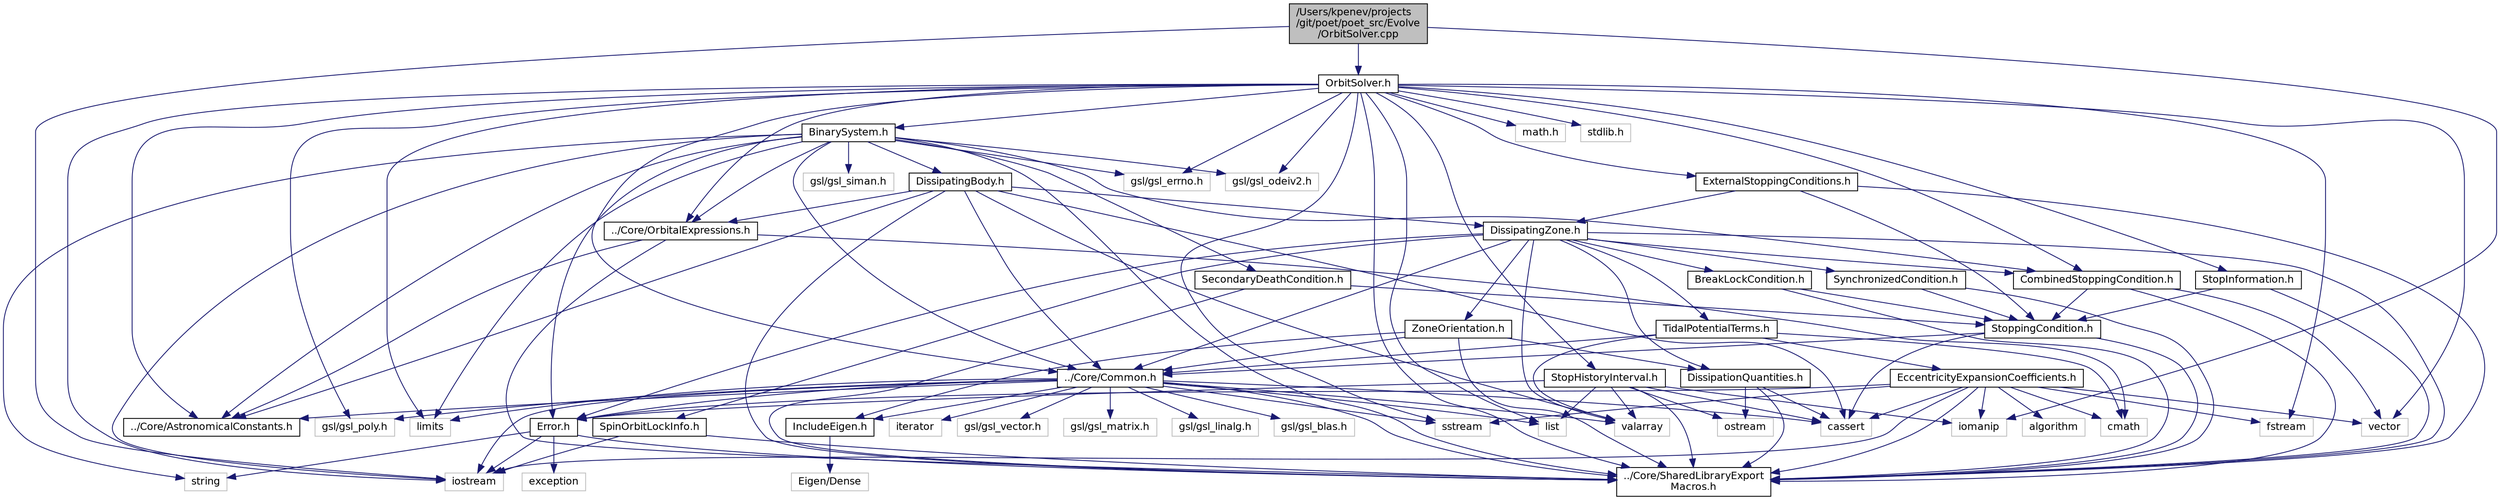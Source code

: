 digraph "/Users/kpenev/projects/git/poet/poet_src/Evolve/OrbitSolver.cpp"
{
 // INTERACTIVE_SVG=YES
  edge [fontname="Helvetica",fontsize="12",labelfontname="Helvetica",labelfontsize="12"];
  node [fontname="Helvetica",fontsize="12",shape=record];
  Node0 [label="/Users/kpenev/projects\l/git/poet/poet_src/Evolve\l/OrbitSolver.cpp",height=0.2,width=0.4,color="black", fillcolor="grey75", style="filled", fontcolor="black"];
  Node0 -> Node1 [color="midnightblue",fontsize="12",style="solid",fontname="Helvetica"];
  Node1 [label="OrbitSolver.h",height=0.2,width=0.4,color="black", fillcolor="white", style="filled",URL="$OrbitSolver_8h.html",tooltip="Defines the OrbitSolver class, the various stopping conditions and a number of other classes used whi..."];
  Node1 -> Node2 [color="midnightblue",fontsize="12",style="solid",fontname="Helvetica"];
  Node2 [label="../Core/SharedLibraryExport\lMacros.h",height=0.2,width=0.4,color="black", fillcolor="white", style="filled",URL="$SharedLibraryExportMacros_8h_source.html"];
  Node1 -> Node3 [color="midnightblue",fontsize="12",style="solid",fontname="Helvetica"];
  Node3 [label="../Core/AstronomicalConstants.h",height=0.2,width=0.4,color="black", fillcolor="white", style="filled",URL="$AstronomicalConstants_8h.html",tooltip="Defines various astronomical constants. "];
  Node1 -> Node4 [color="midnightblue",fontsize="12",style="solid",fontname="Helvetica"];
  Node4 [label="../Core/Common.h",height=0.2,width=0.4,color="black", fillcolor="white", style="filled",URL="$Core_2Common_8h.html",tooltip="Declaration of some general purpose utilities. "];
  Node4 -> Node5 [color="midnightblue",fontsize="12",style="solid",fontname="Helvetica"];
  Node5 [label="list",height=0.2,width=0.4,color="grey75", fillcolor="white", style="filled"];
  Node4 -> Node6 [color="midnightblue",fontsize="12",style="solid",fontname="Helvetica"];
  Node6 [label="valarray",height=0.2,width=0.4,color="grey75", fillcolor="white", style="filled"];
  Node4 -> Node7 [color="midnightblue",fontsize="12",style="solid",fontname="Helvetica"];
  Node7 [label="limits",height=0.2,width=0.4,color="grey75", fillcolor="white", style="filled"];
  Node4 -> Node8 [color="midnightblue",fontsize="12",style="solid",fontname="Helvetica"];
  Node8 [label="sstream",height=0.2,width=0.4,color="grey75", fillcolor="white", style="filled"];
  Node4 -> Node9 [color="midnightblue",fontsize="12",style="solid",fontname="Helvetica"];
  Node9 [label="iostream",height=0.2,width=0.4,color="grey75", fillcolor="white", style="filled"];
  Node4 -> Node10 [color="midnightblue",fontsize="12",style="solid",fontname="Helvetica"];
  Node10 [label="iterator",height=0.2,width=0.4,color="grey75", fillcolor="white", style="filled"];
  Node4 -> Node11 [color="midnightblue",fontsize="12",style="solid",fontname="Helvetica"];
  Node11 [label="gsl/gsl_vector.h",height=0.2,width=0.4,color="grey75", fillcolor="white", style="filled"];
  Node4 -> Node12 [color="midnightblue",fontsize="12",style="solid",fontname="Helvetica"];
  Node12 [label="gsl/gsl_matrix.h",height=0.2,width=0.4,color="grey75", fillcolor="white", style="filled"];
  Node4 -> Node13 [color="midnightblue",fontsize="12",style="solid",fontname="Helvetica"];
  Node13 [label="gsl/gsl_linalg.h",height=0.2,width=0.4,color="grey75", fillcolor="white", style="filled"];
  Node4 -> Node14 [color="midnightblue",fontsize="12",style="solid",fontname="Helvetica"];
  Node14 [label="gsl/gsl_blas.h",height=0.2,width=0.4,color="grey75", fillcolor="white", style="filled"];
  Node4 -> Node15 [color="midnightblue",fontsize="12",style="solid",fontname="Helvetica"];
  Node15 [label="gsl/gsl_poly.h",height=0.2,width=0.4,color="grey75", fillcolor="white", style="filled"];
  Node4 -> Node16 [color="midnightblue",fontsize="12",style="solid",fontname="Helvetica"];
  Node16 [label="cassert",height=0.2,width=0.4,color="grey75", fillcolor="white", style="filled"];
  Node4 -> Node2 [color="midnightblue",fontsize="12",style="solid",fontname="Helvetica"];
  Node4 -> Node17 [color="midnightblue",fontsize="12",style="solid",fontname="Helvetica"];
  Node17 [label="Error.h",height=0.2,width=0.4,color="black", fillcolor="white", style="filled",URL="$Error_8h.html",tooltip="Defines the exception hierarchy used by this code. "];
  Node17 -> Node2 [color="midnightblue",fontsize="12",style="solid",fontname="Helvetica"];
  Node17 -> Node9 [color="midnightblue",fontsize="12",style="solid",fontname="Helvetica"];
  Node17 -> Node18 [color="midnightblue",fontsize="12",style="solid",fontname="Helvetica"];
  Node18 [label="exception",height=0.2,width=0.4,color="grey75", fillcolor="white", style="filled"];
  Node17 -> Node19 [color="midnightblue",fontsize="12",style="solid",fontname="Helvetica"];
  Node19 [label="string",height=0.2,width=0.4,color="grey75", fillcolor="white", style="filled"];
  Node4 -> Node3 [color="midnightblue",fontsize="12",style="solid",fontname="Helvetica"];
  Node4 -> Node20 [color="midnightblue",fontsize="12",style="solid",fontname="Helvetica"];
  Node20 [label="IncludeEigen.h",height=0.2,width=0.4,color="black", fillcolor="white", style="filled",URL="$IncludeEigen_8h_source.html"];
  Node20 -> Node21 [color="midnightblue",fontsize="12",style="solid",fontname="Helvetica"];
  Node21 [label="Eigen/Dense",height=0.2,width=0.4,color="grey75", fillcolor="white", style="filled"];
  Node1 -> Node22 [color="midnightblue",fontsize="12",style="solid",fontname="Helvetica"];
  Node22 [label="../Core/OrbitalExpressions.h",height=0.2,width=0.4,color="black", fillcolor="white", style="filled",URL="$OrbitalExpressions_8h.html",tooltip="A collection of functions which calculate various quantities for two body orbits. ..."];
  Node22 -> Node2 [color="midnightblue",fontsize="12",style="solid",fontname="Helvetica"];
  Node22 -> Node23 [color="midnightblue",fontsize="12",style="solid",fontname="Helvetica"];
  Node23 [label="cmath",height=0.2,width=0.4,color="grey75", fillcolor="white", style="filled"];
  Node22 -> Node3 [color="midnightblue",fontsize="12",style="solid",fontname="Helvetica"];
  Node1 -> Node24 [color="midnightblue",fontsize="12",style="solid",fontname="Helvetica"];
  Node24 [label="BinarySystem.h",height=0.2,width=0.4,color="black", fillcolor="white", style="filled",URL="$BinarySystem_8h.html",tooltip="Defines the BinarySystem class. "];
  Node24 -> Node2 [color="midnightblue",fontsize="12",style="solid",fontname="Helvetica"];
  Node24 -> Node25 [color="midnightblue",fontsize="12",style="solid",fontname="Helvetica"];
  Node25 [label="DissipatingBody.h",height=0.2,width=0.4,color="black", fillcolor="white", style="filled",URL="$DissipatingBody_8h.html",tooltip="Declares the DissipatingBody class. "];
  Node25 -> Node2 [color="midnightblue",fontsize="12",style="solid",fontname="Helvetica"];
  Node25 -> Node26 [color="midnightblue",fontsize="12",style="solid",fontname="Helvetica"];
  Node26 [label="DissipatingZone.h",height=0.2,width=0.4,color="black", fillcolor="white", style="filled",URL="$DissipatingZone_8h.html",tooltip="Declares a class representing one zone of a body dissipative to tidal distortions. "];
  Node26 -> Node27 [color="midnightblue",fontsize="12",style="solid",fontname="Helvetica"];
  Node27 [label="ZoneOrientation.h",height=0.2,width=0.4,color="black", fillcolor="white", style="filled",URL="$ZoneOrientation_8h.html",tooltip="Declares a class for orientations of zones of DissipatingBody objects. "];
  Node27 -> Node2 [color="midnightblue",fontsize="12",style="solid",fontname="Helvetica"];
  Node27 -> Node28 [color="midnightblue",fontsize="12",style="solid",fontname="Helvetica"];
  Node28 [label="DissipationQuantities.h",height=0.2,width=0.4,color="black", fillcolor="white", style="filled",URL="$DissipationQuantities_8h.html",tooltip="Declaration of enumerations of dissipation quantities and derivatives. "];
  Node28 -> Node2 [color="midnightblue",fontsize="12",style="solid",fontname="Helvetica"];
  Node28 -> Node29 [color="midnightblue",fontsize="12",style="solid",fontname="Helvetica"];
  Node29 [label="ostream",height=0.2,width=0.4,color="grey75", fillcolor="white", style="filled"];
  Node28 -> Node16 [color="midnightblue",fontsize="12",style="solid",fontname="Helvetica"];
  Node27 -> Node4 [color="midnightblue",fontsize="12",style="solid",fontname="Helvetica"];
  Node27 -> Node20 [color="midnightblue",fontsize="12",style="solid",fontname="Helvetica"];
  Node26 -> Node2 [color="midnightblue",fontsize="12",style="solid",fontname="Helvetica"];
  Node26 -> Node17 [color="midnightblue",fontsize="12",style="solid",fontname="Helvetica"];
  Node26 -> Node30 [color="midnightblue",fontsize="12",style="solid",fontname="Helvetica"];
  Node30 [label="TidalPotentialTerms.h",height=0.2,width=0.4,color="black", fillcolor="white", style="filled",URL="$TidalPotentialTerms_8h.html",tooltip="Declare an interface for evaluating the expansion of the tidal potential. "];
  Node30 -> Node23 [color="midnightblue",fontsize="12",style="solid",fontname="Helvetica"];
  Node30 -> Node6 [color="midnightblue",fontsize="12",style="solid",fontname="Helvetica"];
  Node30 -> Node31 [color="midnightblue",fontsize="12",style="solid",fontname="Helvetica"];
  Node31 [label="EccentricityExpansionCoefficients.h",height=0.2,width=0.4,color="black", fillcolor="white", style="filled",URL="$EccentricityExpansionCoefficients_8h.html",tooltip="Declares a class which provides the [  coefficients]{InclinationEccentricity_pms1}. "];
  Node31 -> Node2 [color="midnightblue",fontsize="12",style="solid",fontname="Helvetica"];
  Node31 -> Node17 [color="midnightblue",fontsize="12",style="solid",fontname="Helvetica"];
  Node31 -> Node32 [color="midnightblue",fontsize="12",style="solid",fontname="Helvetica"];
  Node32 [label="vector",height=0.2,width=0.4,color="grey75", fillcolor="white", style="filled"];
  Node31 -> Node33 [color="midnightblue",fontsize="12",style="solid",fontname="Helvetica"];
  Node33 [label="fstream",height=0.2,width=0.4,color="grey75", fillcolor="white", style="filled"];
  Node31 -> Node34 [color="midnightblue",fontsize="12",style="solid",fontname="Helvetica"];
  Node34 [label="iomanip",height=0.2,width=0.4,color="grey75", fillcolor="white", style="filled"];
  Node31 -> Node23 [color="midnightblue",fontsize="12",style="solid",fontname="Helvetica"];
  Node31 -> Node9 [color="midnightblue",fontsize="12",style="solid",fontname="Helvetica"];
  Node31 -> Node8 [color="midnightblue",fontsize="12",style="solid",fontname="Helvetica"];
  Node31 -> Node16 [color="midnightblue",fontsize="12",style="solid",fontname="Helvetica"];
  Node31 -> Node35 [color="midnightblue",fontsize="12",style="solid",fontname="Helvetica"];
  Node35 [label="algorithm",height=0.2,width=0.4,color="grey75", fillcolor="white", style="filled"];
  Node30 -> Node4 [color="midnightblue",fontsize="12",style="solid",fontname="Helvetica"];
  Node26 -> Node28 [color="midnightblue",fontsize="12",style="solid",fontname="Helvetica"];
  Node26 -> Node36 [color="midnightblue",fontsize="12",style="solid",fontname="Helvetica"];
  Node36 [label="SpinOrbitLockInfo.h",height=0.2,width=0.4,color="black", fillcolor="white", style="filled",URL="$SpinOrbitLockInfo_8h.html",tooltip="Defines the SpinOrbitLockInfo class. "];
  Node36 -> Node2 [color="midnightblue",fontsize="12",style="solid",fontname="Helvetica"];
  Node36 -> Node9 [color="midnightblue",fontsize="12",style="solid",fontname="Helvetica"];
  Node26 -> Node37 [color="midnightblue",fontsize="12",style="solid",fontname="Helvetica"];
  Node37 [label="CombinedStoppingCondition.h",height=0.2,width=0.4,color="black", fillcolor="white", style="filled",URL="$CombinedStoppingCondition_8h.html",tooltip="Declares a class for a stopping condition that combines other stopping conditions. "];
  Node37 -> Node2 [color="midnightblue",fontsize="12",style="solid",fontname="Helvetica"];
  Node37 -> Node38 [color="midnightblue",fontsize="12",style="solid",fontname="Helvetica"];
  Node38 [label="StoppingCondition.h",height=0.2,width=0.4,color="black", fillcolor="white", style="filled",URL="$StoppingCondition_8h.html",tooltip="Defines the various stopping conditions needed by OrbitSolver. "];
  Node38 -> Node2 [color="midnightblue",fontsize="12",style="solid",fontname="Helvetica"];
  Node38 -> Node4 [color="midnightblue",fontsize="12",style="solid",fontname="Helvetica"];
  Node38 -> Node16 [color="midnightblue",fontsize="12",style="solid",fontname="Helvetica"];
  Node37 -> Node32 [color="midnightblue",fontsize="12",style="solid",fontname="Helvetica"];
  Node26 -> Node39 [color="midnightblue",fontsize="12",style="solid",fontname="Helvetica"];
  Node39 [label="BreakLockCondition.h",height=0.2,width=0.4,color="black", fillcolor="white", style="filled",URL="$BreakLockCondition_8h.html",tooltip="Declares a class for a stopping condition monitoring when a locked zone loses the lock..."];
  Node39 -> Node2 [color="midnightblue",fontsize="12",style="solid",fontname="Helvetica"];
  Node39 -> Node38 [color="midnightblue",fontsize="12",style="solid",fontname="Helvetica"];
  Node26 -> Node40 [color="midnightblue",fontsize="12",style="solid",fontname="Helvetica"];
  Node40 [label="SynchronizedCondition.h",height=0.2,width=0.4,color="black", fillcolor="white", style="filled",URL="$SynchronizedCondition_8h.html",tooltip="Declares a stopping condition monitoring spin-orbit synchronization. "];
  Node40 -> Node2 [color="midnightblue",fontsize="12",style="solid",fontname="Helvetica"];
  Node40 -> Node38 [color="midnightblue",fontsize="12",style="solid",fontname="Helvetica"];
  Node26 -> Node4 [color="midnightblue",fontsize="12",style="solid",fontname="Helvetica"];
  Node26 -> Node6 [color="midnightblue",fontsize="12",style="solid",fontname="Helvetica"];
  Node25 -> Node22 [color="midnightblue",fontsize="12",style="solid",fontname="Helvetica"];
  Node25 -> Node3 [color="midnightblue",fontsize="12",style="solid",fontname="Helvetica"];
  Node25 -> Node4 [color="midnightblue",fontsize="12",style="solid",fontname="Helvetica"];
  Node25 -> Node6 [color="midnightblue",fontsize="12",style="solid",fontname="Helvetica"];
  Node25 -> Node16 [color="midnightblue",fontsize="12",style="solid",fontname="Helvetica"];
  Node24 -> Node37 [color="midnightblue",fontsize="12",style="solid",fontname="Helvetica"];
  Node24 -> Node41 [color="midnightblue",fontsize="12",style="solid",fontname="Helvetica"];
  Node41 [label="SecondaryDeathCondition.h",height=0.2,width=0.4,color="black", fillcolor="white", style="filled",URL="$SecondaryDeathCondition_8h.html",tooltip="Declares a stopping condition class monitoring for the death of the secondary object. "];
  Node41 -> Node2 [color="midnightblue",fontsize="12",style="solid",fontname="Helvetica"];
  Node41 -> Node38 [color="midnightblue",fontsize="12",style="solid",fontname="Helvetica"];
  Node24 -> Node3 [color="midnightblue",fontsize="12",style="solid",fontname="Helvetica"];
  Node24 -> Node4 [color="midnightblue",fontsize="12",style="solid",fontname="Helvetica"];
  Node24 -> Node22 [color="midnightblue",fontsize="12",style="solid",fontname="Helvetica"];
  Node24 -> Node17 [color="midnightblue",fontsize="12",style="solid",fontname="Helvetica"];
  Node24 -> Node42 [color="midnightblue",fontsize="12",style="solid",fontname="Helvetica"];
  Node42 [label="gsl/gsl_errno.h",height=0.2,width=0.4,color="grey75", fillcolor="white", style="filled"];
  Node24 -> Node43 [color="midnightblue",fontsize="12",style="solid",fontname="Helvetica"];
  Node43 [label="gsl/gsl_odeiv2.h",height=0.2,width=0.4,color="grey75", fillcolor="white", style="filled"];
  Node24 -> Node44 [color="midnightblue",fontsize="12",style="solid",fontname="Helvetica"];
  Node44 [label="gsl/gsl_siman.h",height=0.2,width=0.4,color="grey75", fillcolor="white", style="filled"];
  Node24 -> Node19 [color="midnightblue",fontsize="12",style="solid",fontname="Helvetica"];
  Node24 -> Node7 [color="midnightblue",fontsize="12",style="solid",fontname="Helvetica"];
  Node24 -> Node9 [color="midnightblue",fontsize="12",style="solid",fontname="Helvetica"];
  Node1 -> Node37 [color="midnightblue",fontsize="12",style="solid",fontname="Helvetica"];
  Node1 -> Node45 [color="midnightblue",fontsize="12",style="solid",fontname="Helvetica"];
  Node45 [label="ExternalStoppingConditions.h",height=0.2,width=0.4,color="black", fillcolor="white", style="filled",URL="$ExternalStoppingConditions_8h.html",tooltip="Users can define any stopping condition they wish the evolution to search for in this file..."];
  Node45 -> Node2 [color="midnightblue",fontsize="12",style="solid",fontname="Helvetica"];
  Node45 -> Node38 [color="midnightblue",fontsize="12",style="solid",fontname="Helvetica"];
  Node45 -> Node26 [color="midnightblue",fontsize="12",style="solid",fontname="Helvetica"];
  Node1 -> Node46 [color="midnightblue",fontsize="12",style="solid",fontname="Helvetica"];
  Node46 [label="StopInformation.h",height=0.2,width=0.4,color="black", fillcolor="white", style="filled",URL="$StopInformation_8h.html",tooltip="Declares the StopInformation class. "];
  Node46 -> Node2 [color="midnightblue",fontsize="12",style="solid",fontname="Helvetica"];
  Node46 -> Node38 [color="midnightblue",fontsize="12",style="solid",fontname="Helvetica"];
  Node1 -> Node47 [color="midnightblue",fontsize="12",style="solid",fontname="Helvetica"];
  Node47 [label="StopHistoryInterval.h",height=0.2,width=0.4,color="black", fillcolor="white", style="filled",URL="$StopHistoryInterval_8h.html",tooltip="Declares the StopHistoryInterval class. "];
  Node47 -> Node2 [color="midnightblue",fontsize="12",style="solid",fontname="Helvetica"];
  Node47 -> Node17 [color="midnightblue",fontsize="12",style="solid",fontname="Helvetica"];
  Node47 -> Node6 [color="midnightblue",fontsize="12",style="solid",fontname="Helvetica"];
  Node47 -> Node5 [color="midnightblue",fontsize="12",style="solid",fontname="Helvetica"];
  Node47 -> Node29 [color="midnightblue",fontsize="12",style="solid",fontname="Helvetica"];
  Node47 -> Node16 [color="midnightblue",fontsize="12",style="solid",fontname="Helvetica"];
  Node47 -> Node34 [color="midnightblue",fontsize="12",style="solid",fontname="Helvetica"];
  Node1 -> Node48 [color="midnightblue",fontsize="12",style="solid",fontname="Helvetica"];
  Node48 [label="math.h",height=0.2,width=0.4,color="grey75", fillcolor="white", style="filled"];
  Node1 -> Node5 [color="midnightblue",fontsize="12",style="solid",fontname="Helvetica"];
  Node1 -> Node32 [color="midnightblue",fontsize="12",style="solid",fontname="Helvetica"];
  Node1 -> Node49 [color="midnightblue",fontsize="12",style="solid",fontname="Helvetica"];
  Node49 [label="stdlib.h",height=0.2,width=0.4,color="grey75", fillcolor="white", style="filled"];
  Node1 -> Node33 [color="midnightblue",fontsize="12",style="solid",fontname="Helvetica"];
  Node1 -> Node9 [color="midnightblue",fontsize="12",style="solid",fontname="Helvetica"];
  Node1 -> Node43 [color="midnightblue",fontsize="12",style="solid",fontname="Helvetica"];
  Node1 -> Node42 [color="midnightblue",fontsize="12",style="solid",fontname="Helvetica"];
  Node1 -> Node15 [color="midnightblue",fontsize="12",style="solid",fontname="Helvetica"];
  Node1 -> Node8 [color="midnightblue",fontsize="12",style="solid",fontname="Helvetica"];
  Node1 -> Node7 [color="midnightblue",fontsize="12",style="solid",fontname="Helvetica"];
  Node0 -> Node9 [color="midnightblue",fontsize="12",style="solid",fontname="Helvetica"];
  Node0 -> Node34 [color="midnightblue",fontsize="12",style="solid",fontname="Helvetica"];
}

